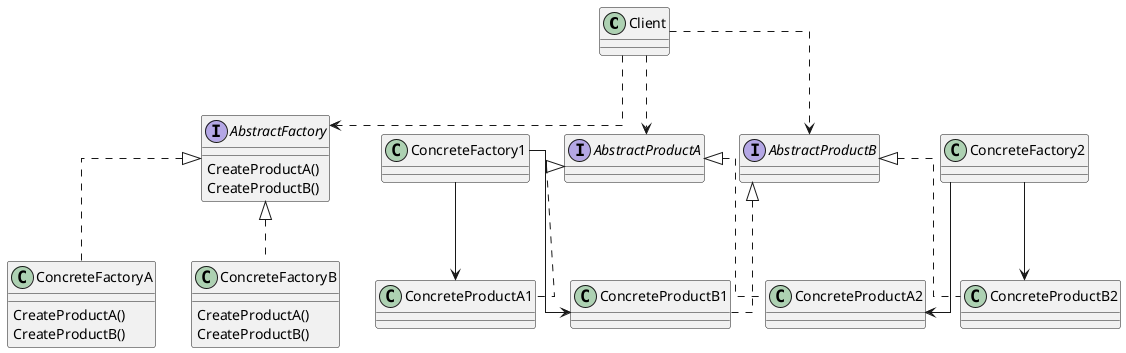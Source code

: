 @startuml Abstract Factory
skinparam LineType Ortho

class Client {

}

interface AbstractFactory {
	CreateProductA()
	CreateProductB()
}

class ConcreteFactoryA implements AbstractFactory {
	CreateProductA()
	CreateProductB()
}

class ConcreteFactoryB implements AbstractFactory {
	CreateProductA()
	CreateProductB()
}


interface AbstractProductA {

}

interface AbstractProductB {

}

class ConcreteProductA1 implements AbstractProductA {

}

class ConcreteProductA2 implements AbstractProductA {

}

class ConcreteProductB1 implements AbstractProductB {

}

class ConcreteProductB2 implements AbstractProductB {

}

ConcreteFactory1 --> ConcreteProductA1
ConcreteFactory1 --> ConcreteProductB1

ConcreteFactory2 --> ConcreteProductA2
ConcreteFactory2 --> ConcreteProductB2

Client ..> AbstractFactory
Client ..> AbstractProductA
Client ..> AbstractProductB


@enduml
